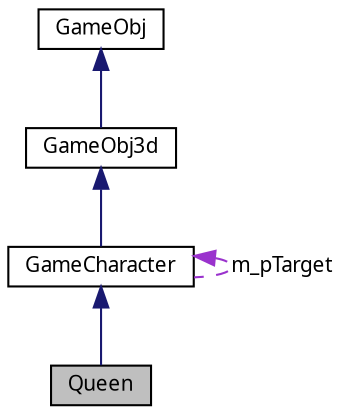 digraph G
{
  bgcolor="transparent";
  edge [fontname="FreeSans.ttf",fontsize=10,labelfontname="FreeSans.ttf",labelfontsize=10];
  node [fontname="FreeSans.ttf",fontsize=10,shape=record];
  Node1 [label="Queen",height=0.2,width=0.4,color="black", fillcolor="grey75", style="filled" fontcolor="black"];
  Node2 -> Node1 [dir=back,color="midnightblue",fontsize=10,style="solid",fontname="FreeSans.ttf"];
  Node2 [label="GameCharacter",height=0.2,width=0.4,color="black",URL="$class_game_character.html"];
  Node3 -> Node2 [dir=back,color="midnightblue",fontsize=10,style="solid",fontname="FreeSans.ttf"];
  Node3 [label="GameObj3d",height=0.2,width=0.4,color="black",URL="$class_game_obj3d.html"];
  Node4 -> Node3 [dir=back,color="midnightblue",fontsize=10,style="solid",fontname="FreeSans.ttf"];
  Node4 [label="GameObj",height=0.2,width=0.4,color="black",URL="$class_game_obj.html"];
  Node2 -> Node2 [dir=back,color="darkorchid3",fontsize=10,style="dashed",label="m_pTarget",fontname="FreeSans.ttf"];
}
